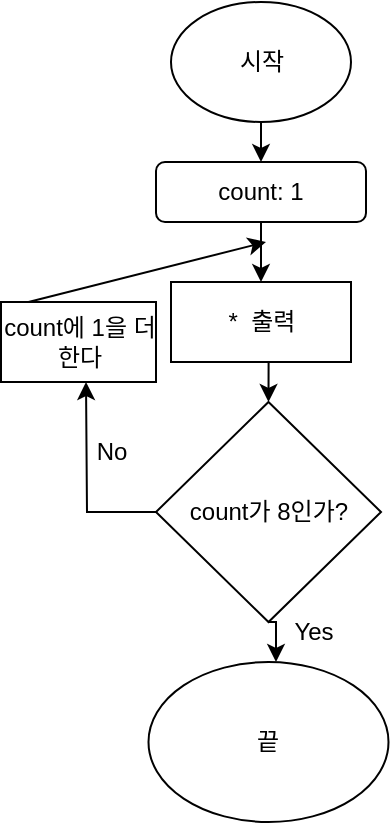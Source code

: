 <mxfile version="20.4.2" type="device"><diagram id="C5RBs43oDa-KdzZeNtuy" name="Page-1"><mxGraphModel dx="292" dy="569" grid="1" gridSize="10" guides="1" tooltips="1" connect="1" arrows="1" fold="1" page="1" pageScale="1" pageWidth="827" pageHeight="1169" math="0" shadow="0"><root><mxCell id="WIyWlLk6GJQsqaUBKTNV-0"/><mxCell id="WIyWlLk6GJQsqaUBKTNV-1" parent="WIyWlLk6GJQsqaUBKTNV-0"/><mxCell id="02pj_JnnLgx4XU2gxPYr-11" style="edgeStyle=orthogonalEdgeStyle;rounded=0;orthogonalLoop=1;jettySize=auto;html=1;exitX=0.5;exitY=1;exitDx=0;exitDy=0;entryX=0.5;entryY=0;entryDx=0;entryDy=0;" edge="1" parent="WIyWlLk6GJQsqaUBKTNV-1" source="WIyWlLk6GJQsqaUBKTNV-7" target="02pj_JnnLgx4XU2gxPYr-5"><mxGeometry relative="1" as="geometry"/></mxCell><mxCell id="WIyWlLk6GJQsqaUBKTNV-7" value="count: 1" style="rounded=1;whiteSpace=wrap;html=1;fontSize=12;glass=0;strokeWidth=1;shadow=0;" parent="WIyWlLk6GJQsqaUBKTNV-1" vertex="1"><mxGeometry x="145" y="160" width="105" height="30" as="geometry"/></mxCell><mxCell id="02pj_JnnLgx4XU2gxPYr-10" style="edgeStyle=orthogonalEdgeStyle;rounded=0;orthogonalLoop=1;jettySize=auto;html=1;exitX=0.5;exitY=1;exitDx=0;exitDy=0;entryX=0.5;entryY=0;entryDx=0;entryDy=0;" edge="1" parent="WIyWlLk6GJQsqaUBKTNV-1" source="02pj_JnnLgx4XU2gxPYr-0" target="WIyWlLk6GJQsqaUBKTNV-7"><mxGeometry relative="1" as="geometry"/></mxCell><mxCell id="02pj_JnnLgx4XU2gxPYr-0" value="시작" style="ellipse;whiteSpace=wrap;html=1;" vertex="1" parent="WIyWlLk6GJQsqaUBKTNV-1"><mxGeometry x="152.5" y="80" width="90" height="60" as="geometry"/></mxCell><mxCell id="02pj_JnnLgx4XU2gxPYr-12" style="edgeStyle=orthogonalEdgeStyle;rounded=0;orthogonalLoop=1;jettySize=auto;html=1;exitX=0.5;exitY=1;exitDx=0;exitDy=0;entryX=0.5;entryY=0;entryDx=0;entryDy=0;" edge="1" parent="WIyWlLk6GJQsqaUBKTNV-1" source="02pj_JnnLgx4XU2gxPYr-5" target="02pj_JnnLgx4XU2gxPYr-6"><mxGeometry relative="1" as="geometry"/></mxCell><mxCell id="02pj_JnnLgx4XU2gxPYr-5" value="*&amp;nbsp; 출력" style="rounded=0;whiteSpace=wrap;html=1;" vertex="1" parent="WIyWlLk6GJQsqaUBKTNV-1"><mxGeometry x="152.5" y="220" width="90" height="40" as="geometry"/></mxCell><mxCell id="02pj_JnnLgx4XU2gxPYr-13" style="edgeStyle=orthogonalEdgeStyle;rounded=0;orthogonalLoop=1;jettySize=auto;html=1;exitX=0.5;exitY=1;exitDx=0;exitDy=0;" edge="1" parent="WIyWlLk6GJQsqaUBKTNV-1" source="02pj_JnnLgx4XU2gxPYr-6"><mxGeometry relative="1" as="geometry"><mxPoint x="205" y="410" as="targetPoint"/></mxGeometry></mxCell><mxCell id="02pj_JnnLgx4XU2gxPYr-15" style="edgeStyle=orthogonalEdgeStyle;rounded=0;orthogonalLoop=1;jettySize=auto;html=1;exitX=0;exitY=0.5;exitDx=0;exitDy=0;" edge="1" parent="WIyWlLk6GJQsqaUBKTNV-1" source="02pj_JnnLgx4XU2gxPYr-6"><mxGeometry relative="1" as="geometry"><mxPoint x="110" y="270" as="targetPoint"/></mxGeometry></mxCell><mxCell id="02pj_JnnLgx4XU2gxPYr-6" value="count가 8인가?" style="rhombus;whiteSpace=wrap;html=1;" vertex="1" parent="WIyWlLk6GJQsqaUBKTNV-1"><mxGeometry x="145" y="280" width="112.5" height="110" as="geometry"/></mxCell><mxCell id="02pj_JnnLgx4XU2gxPYr-8" value="끝" style="ellipse;whiteSpace=wrap;html=1;" vertex="1" parent="WIyWlLk6GJQsqaUBKTNV-1"><mxGeometry x="141.25" y="410" width="120" height="80" as="geometry"/></mxCell><mxCell id="02pj_JnnLgx4XU2gxPYr-17" value="Yes" style="text;html=1;strokeColor=none;fillColor=none;align=center;verticalAlign=middle;whiteSpace=wrap;rounded=0;" vertex="1" parent="WIyWlLk6GJQsqaUBKTNV-1"><mxGeometry x="193.75" y="380" width="60" height="30" as="geometry"/></mxCell><mxCell id="02pj_JnnLgx4XU2gxPYr-18" value="No" style="text;html=1;strokeColor=none;fillColor=none;align=center;verticalAlign=middle;whiteSpace=wrap;rounded=0;" vertex="1" parent="WIyWlLk6GJQsqaUBKTNV-1"><mxGeometry x="92.5" y="290" width="60" height="30" as="geometry"/></mxCell><mxCell id="02pj_JnnLgx4XU2gxPYr-19" value="count에 1을 더한다" style="rounded=0;whiteSpace=wrap;html=1;" vertex="1" parent="WIyWlLk6GJQsqaUBKTNV-1"><mxGeometry x="67.5" y="230" width="77.5" height="40" as="geometry"/></mxCell><mxCell id="02pj_JnnLgx4XU2gxPYr-22" value="" style="endArrow=classic;html=1;rounded=0;" edge="1" parent="WIyWlLk6GJQsqaUBKTNV-1"><mxGeometry width="50" height="50" relative="1" as="geometry"><mxPoint x="81.25" y="230" as="sourcePoint"/><mxPoint x="200" y="200" as="targetPoint"/></mxGeometry></mxCell></root></mxGraphModel></diagram></mxfile>